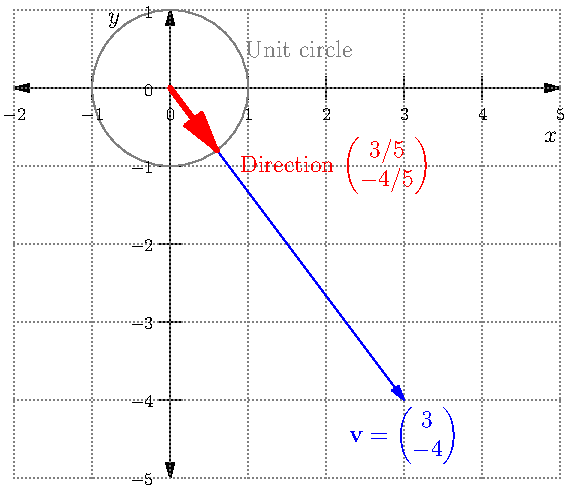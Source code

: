 import graph;
size(10cm);
usepackage("amsmath");
for (int i=-2; i<=5; ++i) {
  draw((i,-5)--(i,1), grey+dotted);
}
for (int i=-5; i<=1; ++i) {
  draw((-2,i)--(5,i), grey+dotted);
}

xaxis("$x$", -2, 5, Ticks(Label(fontsize(9pt)), Step=1, begin=false, end=false), Arrows);
yaxis("$y$", -5, 1, Ticks(Label(fontsize(9pt)), Step=1, begin=false, end=false), Arrows);
draw(unitcircle, grey);

draw((0,0)--(3,-4), blue, EndArrow);
draw((0,0)--(3/5,-4/5), red+2.4);
draw((0,0)--(3/5,-4/5), red+1.4, EndArrow);
label("$\mathbf{v} = \begin{pmatrix} 3 \\ -4 \end{pmatrix}$", (3,-4), dir(270), blue);
label("Direction $\begin{pmatrix} 3/5 \\ -4/5 \end{pmatrix}$", (0.8,-1), dir(0), red);
label("Unit circle", dir(30), dir(0), grey);
